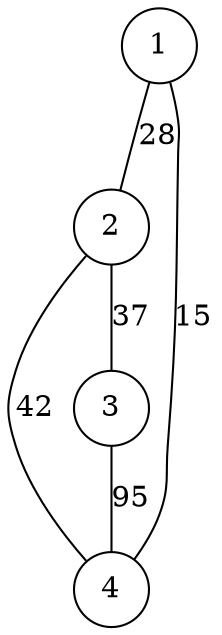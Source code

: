 graph G {
	graph [name=G];
	node [shape=circle];
	1 -- 2	[key=0,
		label=28];
	1 -- 4	[key=0,
		label=15];
	2 -- 3	[key=0,
		label=37];
	2 -- 4	[key=0,
		label=42];
	3 -- 4	[key=0,
		label=95];
}
